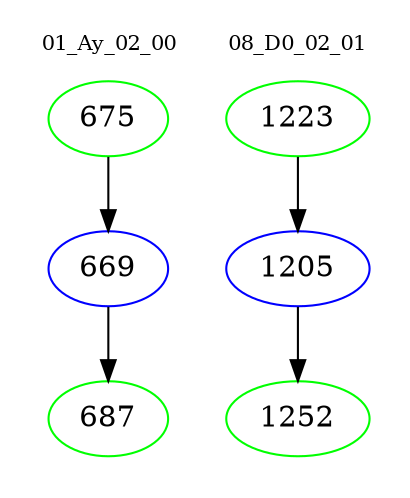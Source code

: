digraph{
subgraph cluster_0 {
color = white
label = "01_Ay_02_00";
fontsize=10;
T0_675 [label="675", color="green"]
T0_675 -> T0_669 [color="black"]
T0_669 [label="669", color="blue"]
T0_669 -> T0_687 [color="black"]
T0_687 [label="687", color="green"]
}
subgraph cluster_1 {
color = white
label = "08_D0_02_01";
fontsize=10;
T1_1223 [label="1223", color="green"]
T1_1223 -> T1_1205 [color="black"]
T1_1205 [label="1205", color="blue"]
T1_1205 -> T1_1252 [color="black"]
T1_1252 [label="1252", color="green"]
}
}
